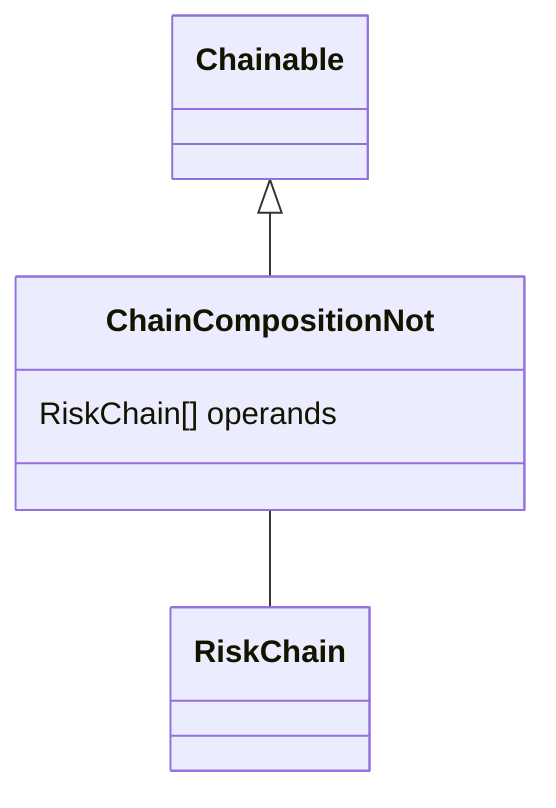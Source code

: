 classDiagram
  ChainCompositionNot -- RiskChain


Chainable <|-- ChainCompositionNot
class ChainCompositionNot {

  RiskChain[] operands

}